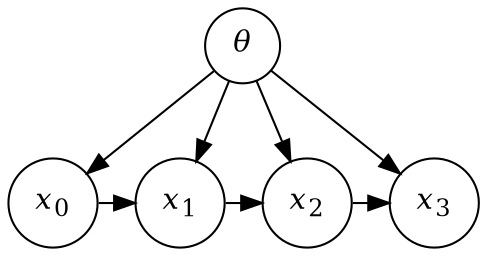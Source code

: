 digraph {
  graph [layout=dot]
  node [shape=circle]

  θ [label=<<i>θ</i>>]
  x0 [label=<<i>x</i><sub>0</sub>>]
  x1 [label=<<i>x</i><sub>1</sub>>]
  x2 [label=<<i>x</i><sub>2</sub>>]
  x3 [label=<<i>x</i><sub>3</sub>>]

  θ -> x0
  θ -> x1
  θ -> x2
  θ -> x3
  x0 -> x1 -> x2 -> x3

  {rank=same; x0 x1 x2 x3}
}

